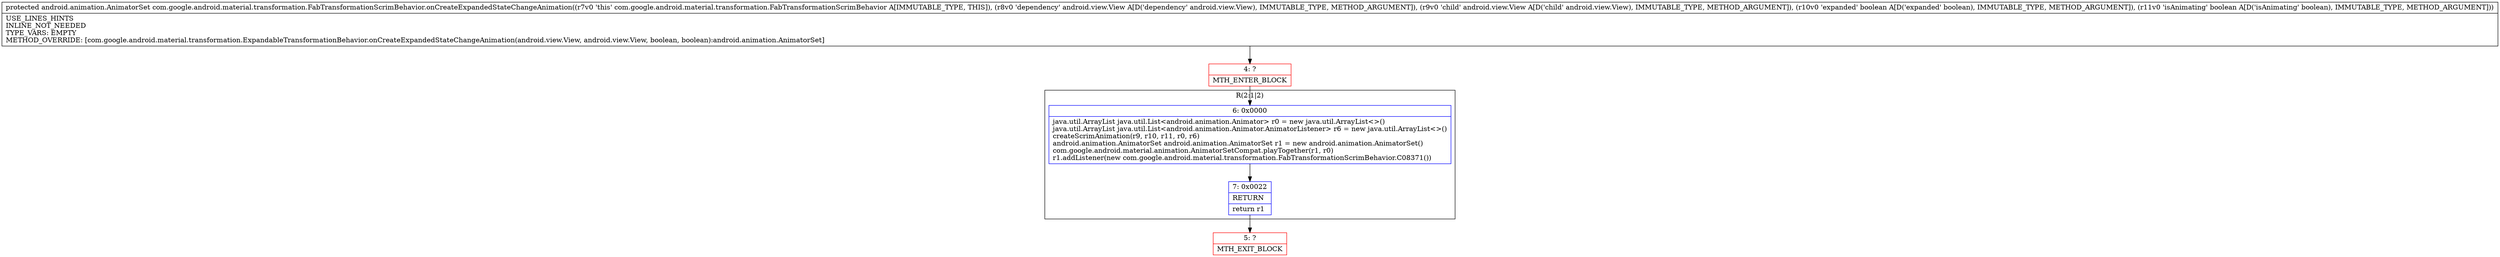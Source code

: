 digraph "CFG forcom.google.android.material.transformation.FabTransformationScrimBehavior.onCreateExpandedStateChangeAnimation(Landroid\/view\/View;Landroid\/view\/View;ZZ)Landroid\/animation\/AnimatorSet;" {
subgraph cluster_Region_630057845 {
label = "R(2:1|2)";
node [shape=record,color=blue];
Node_6 [shape=record,label="{6\:\ 0x0000|java.util.ArrayList java.util.List\<android.animation.Animator\> r0 = new java.util.ArrayList\<\>()\ljava.util.ArrayList java.util.List\<android.animation.Animator.AnimatorListener\> r6 = new java.util.ArrayList\<\>()\lcreateScrimAnimation(r9, r10, r11, r0, r6)\landroid.animation.AnimatorSet android.animation.AnimatorSet r1 = new android.animation.AnimatorSet()\lcom.google.android.material.animation.AnimatorSetCompat.playTogether(r1, r0)\lr1.addListener(new com.google.android.material.transformation.FabTransformationScrimBehavior.C08371())\l}"];
Node_7 [shape=record,label="{7\:\ 0x0022|RETURN\l|return r1\l}"];
}
Node_4 [shape=record,color=red,label="{4\:\ ?|MTH_ENTER_BLOCK\l}"];
Node_5 [shape=record,color=red,label="{5\:\ ?|MTH_EXIT_BLOCK\l}"];
MethodNode[shape=record,label="{protected android.animation.AnimatorSet com.google.android.material.transformation.FabTransformationScrimBehavior.onCreateExpandedStateChangeAnimation((r7v0 'this' com.google.android.material.transformation.FabTransformationScrimBehavior A[IMMUTABLE_TYPE, THIS]), (r8v0 'dependency' android.view.View A[D('dependency' android.view.View), IMMUTABLE_TYPE, METHOD_ARGUMENT]), (r9v0 'child' android.view.View A[D('child' android.view.View), IMMUTABLE_TYPE, METHOD_ARGUMENT]), (r10v0 'expanded' boolean A[D('expanded' boolean), IMMUTABLE_TYPE, METHOD_ARGUMENT]), (r11v0 'isAnimating' boolean A[D('isAnimating' boolean), IMMUTABLE_TYPE, METHOD_ARGUMENT]))  | USE_LINES_HINTS\lINLINE_NOT_NEEDED\lTYPE_VARS: EMPTY\lMETHOD_OVERRIDE: [com.google.android.material.transformation.ExpandableTransformationBehavior.onCreateExpandedStateChangeAnimation(android.view.View, android.view.View, boolean, boolean):android.animation.AnimatorSet]\l}"];
MethodNode -> Node_4;Node_6 -> Node_7;
Node_7 -> Node_5;
Node_4 -> Node_6;
}

